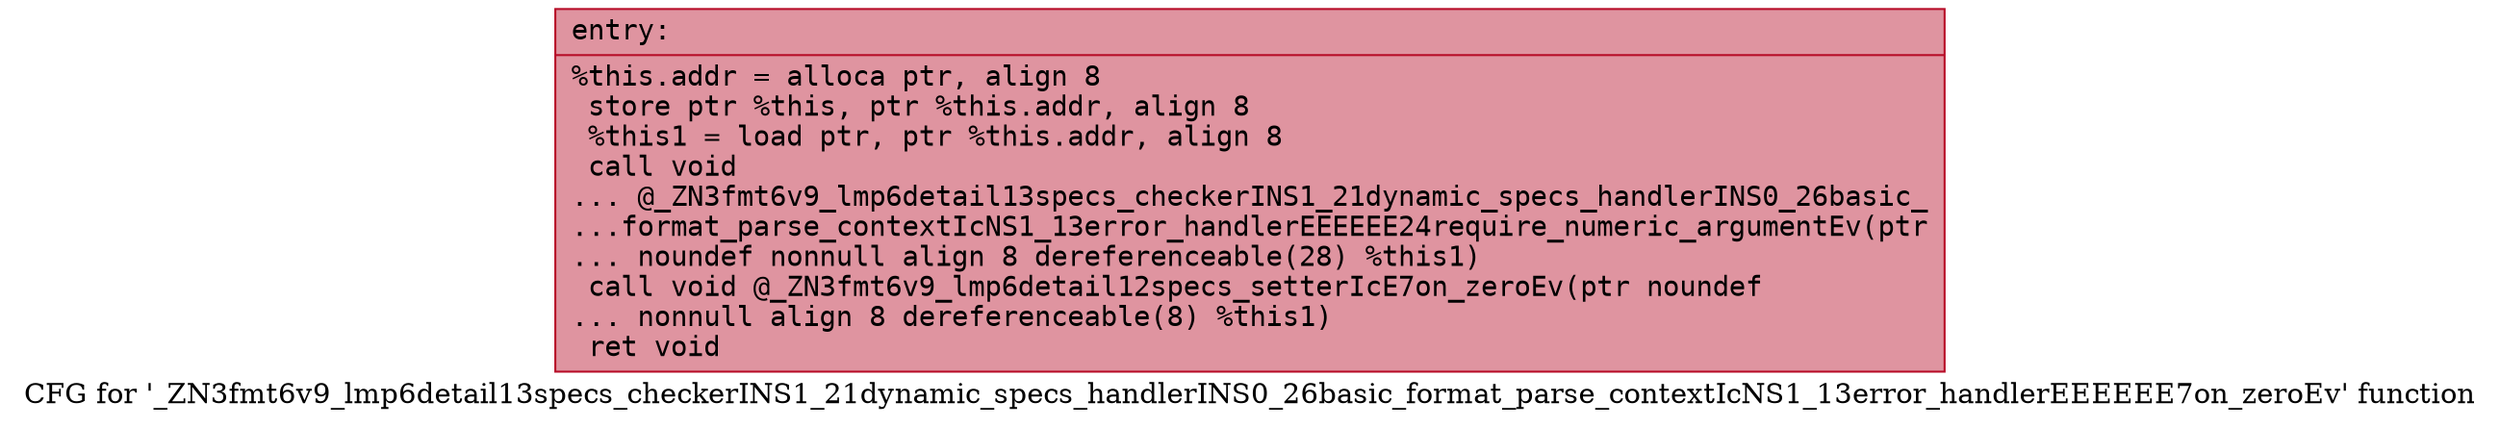 digraph "CFG for '_ZN3fmt6v9_lmp6detail13specs_checkerINS1_21dynamic_specs_handlerINS0_26basic_format_parse_contextIcNS1_13error_handlerEEEEEE7on_zeroEv' function" {
	label="CFG for '_ZN3fmt6v9_lmp6detail13specs_checkerINS1_21dynamic_specs_handlerINS0_26basic_format_parse_contextIcNS1_13error_handlerEEEEEE7on_zeroEv' function";

	Node0x556bfeaa5950 [shape=record,color="#b70d28ff", style=filled, fillcolor="#b70d2870" fontname="Courier",label="{entry:\l|  %this.addr = alloca ptr, align 8\l  store ptr %this, ptr %this.addr, align 8\l  %this1 = load ptr, ptr %this.addr, align 8\l  call void\l... @_ZN3fmt6v9_lmp6detail13specs_checkerINS1_21dynamic_specs_handlerINS0_26basic_\l...format_parse_contextIcNS1_13error_handlerEEEEEE24require_numeric_argumentEv(ptr\l... noundef nonnull align 8 dereferenceable(28) %this1)\l  call void @_ZN3fmt6v9_lmp6detail12specs_setterIcE7on_zeroEv(ptr noundef\l... nonnull align 8 dereferenceable(8) %this1)\l  ret void\l}"];
}
